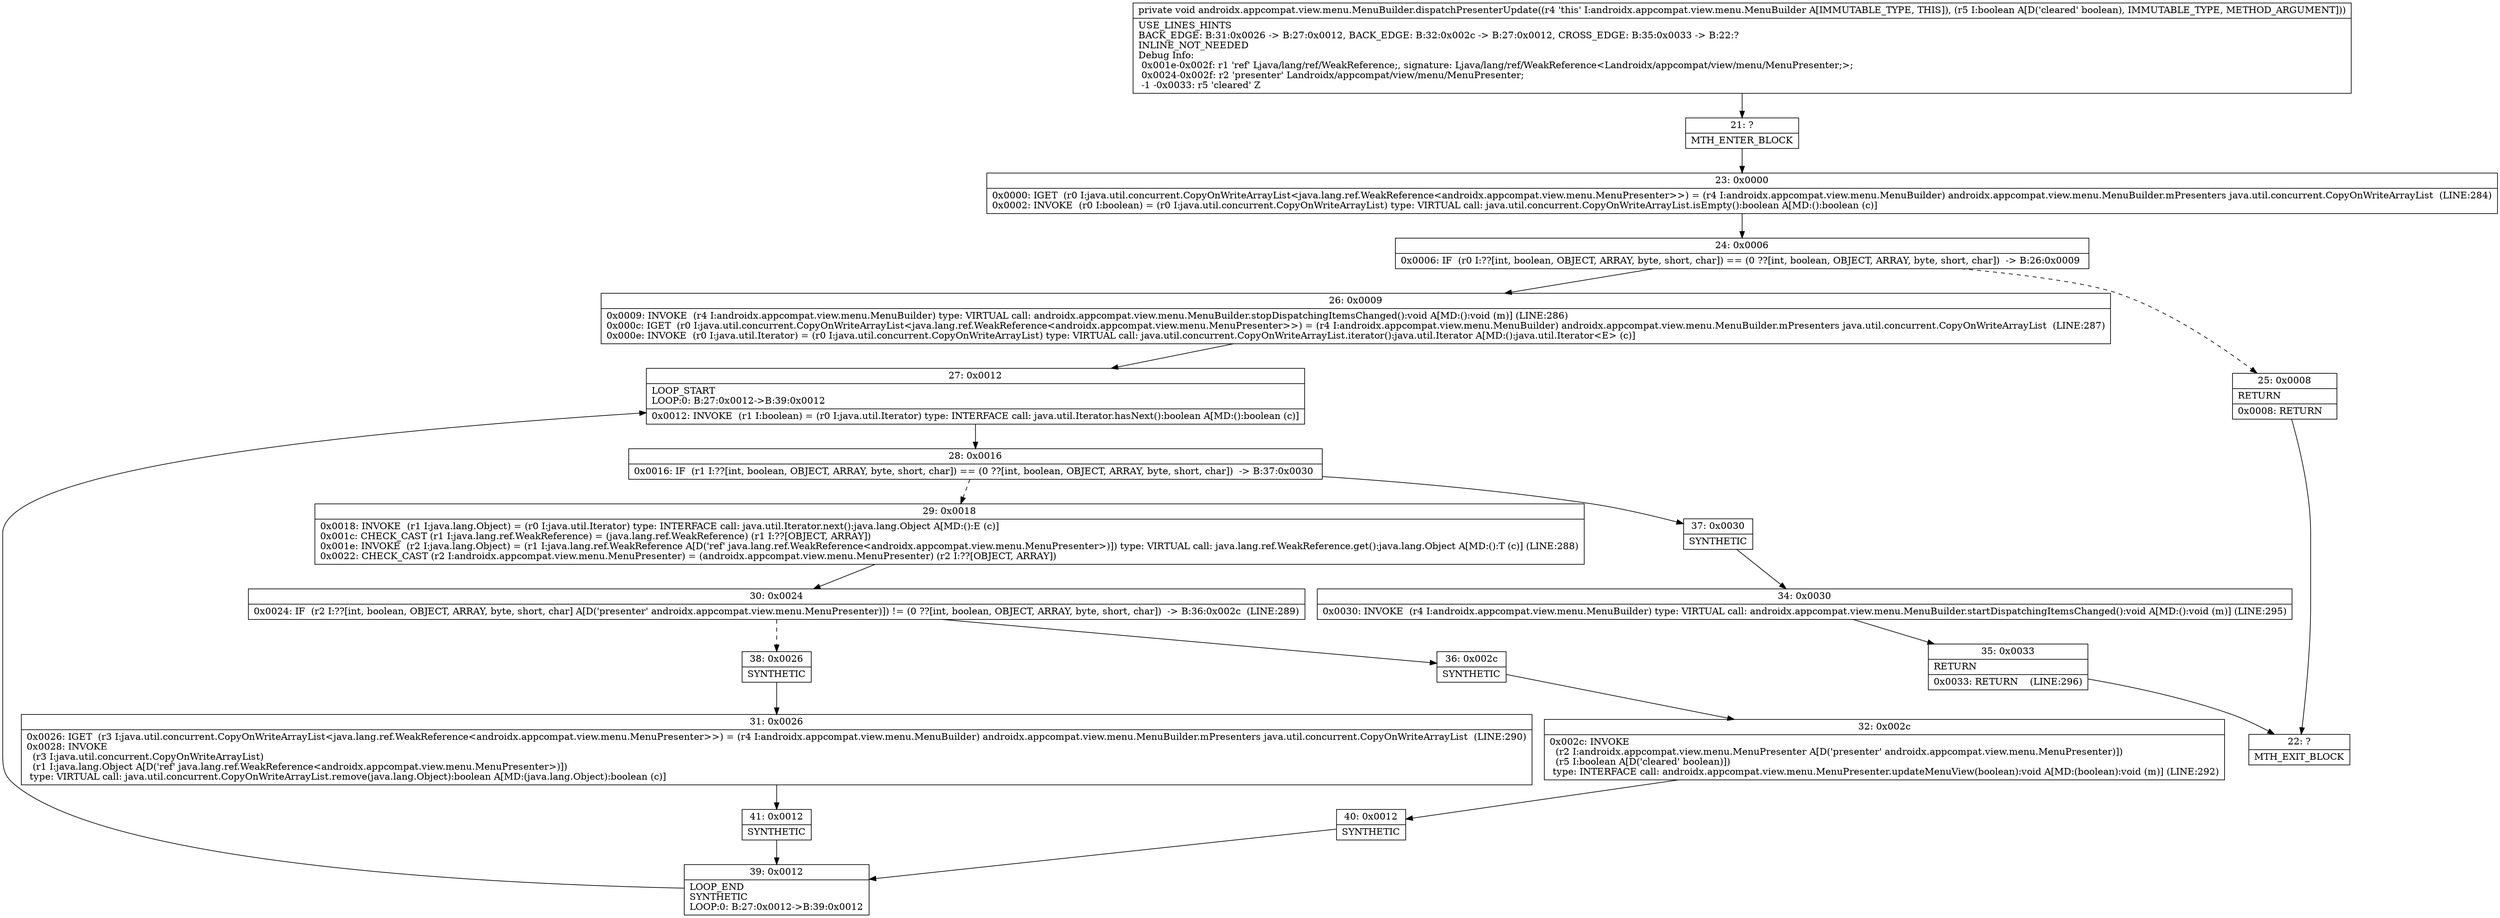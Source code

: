 digraph "CFG forandroidx.appcompat.view.menu.MenuBuilder.dispatchPresenterUpdate(Z)V" {
Node_21 [shape=record,label="{21\:\ ?|MTH_ENTER_BLOCK\l}"];
Node_23 [shape=record,label="{23\:\ 0x0000|0x0000: IGET  (r0 I:java.util.concurrent.CopyOnWriteArrayList\<java.lang.ref.WeakReference\<androidx.appcompat.view.menu.MenuPresenter\>\>) = (r4 I:androidx.appcompat.view.menu.MenuBuilder) androidx.appcompat.view.menu.MenuBuilder.mPresenters java.util.concurrent.CopyOnWriteArrayList  (LINE:284)\l0x0002: INVOKE  (r0 I:boolean) = (r0 I:java.util.concurrent.CopyOnWriteArrayList) type: VIRTUAL call: java.util.concurrent.CopyOnWriteArrayList.isEmpty():boolean A[MD:():boolean (c)]\l}"];
Node_24 [shape=record,label="{24\:\ 0x0006|0x0006: IF  (r0 I:??[int, boolean, OBJECT, ARRAY, byte, short, char]) == (0 ??[int, boolean, OBJECT, ARRAY, byte, short, char])  \-\> B:26:0x0009 \l}"];
Node_25 [shape=record,label="{25\:\ 0x0008|RETURN\l|0x0008: RETURN   \l}"];
Node_22 [shape=record,label="{22\:\ ?|MTH_EXIT_BLOCK\l}"];
Node_26 [shape=record,label="{26\:\ 0x0009|0x0009: INVOKE  (r4 I:androidx.appcompat.view.menu.MenuBuilder) type: VIRTUAL call: androidx.appcompat.view.menu.MenuBuilder.stopDispatchingItemsChanged():void A[MD:():void (m)] (LINE:286)\l0x000c: IGET  (r0 I:java.util.concurrent.CopyOnWriteArrayList\<java.lang.ref.WeakReference\<androidx.appcompat.view.menu.MenuPresenter\>\>) = (r4 I:androidx.appcompat.view.menu.MenuBuilder) androidx.appcompat.view.menu.MenuBuilder.mPresenters java.util.concurrent.CopyOnWriteArrayList  (LINE:287)\l0x000e: INVOKE  (r0 I:java.util.Iterator) = (r0 I:java.util.concurrent.CopyOnWriteArrayList) type: VIRTUAL call: java.util.concurrent.CopyOnWriteArrayList.iterator():java.util.Iterator A[MD:():java.util.Iterator\<E\> (c)]\l}"];
Node_27 [shape=record,label="{27\:\ 0x0012|LOOP_START\lLOOP:0: B:27:0x0012\-\>B:39:0x0012\l|0x0012: INVOKE  (r1 I:boolean) = (r0 I:java.util.Iterator) type: INTERFACE call: java.util.Iterator.hasNext():boolean A[MD:():boolean (c)]\l}"];
Node_28 [shape=record,label="{28\:\ 0x0016|0x0016: IF  (r1 I:??[int, boolean, OBJECT, ARRAY, byte, short, char]) == (0 ??[int, boolean, OBJECT, ARRAY, byte, short, char])  \-\> B:37:0x0030 \l}"];
Node_29 [shape=record,label="{29\:\ 0x0018|0x0018: INVOKE  (r1 I:java.lang.Object) = (r0 I:java.util.Iterator) type: INTERFACE call: java.util.Iterator.next():java.lang.Object A[MD:():E (c)]\l0x001c: CHECK_CAST (r1 I:java.lang.ref.WeakReference) = (java.lang.ref.WeakReference) (r1 I:??[OBJECT, ARRAY]) \l0x001e: INVOKE  (r2 I:java.lang.Object) = (r1 I:java.lang.ref.WeakReference A[D('ref' java.lang.ref.WeakReference\<androidx.appcompat.view.menu.MenuPresenter\>)]) type: VIRTUAL call: java.lang.ref.WeakReference.get():java.lang.Object A[MD:():T (c)] (LINE:288)\l0x0022: CHECK_CAST (r2 I:androidx.appcompat.view.menu.MenuPresenter) = (androidx.appcompat.view.menu.MenuPresenter) (r2 I:??[OBJECT, ARRAY]) \l}"];
Node_30 [shape=record,label="{30\:\ 0x0024|0x0024: IF  (r2 I:??[int, boolean, OBJECT, ARRAY, byte, short, char] A[D('presenter' androidx.appcompat.view.menu.MenuPresenter)]) != (0 ??[int, boolean, OBJECT, ARRAY, byte, short, char])  \-\> B:36:0x002c  (LINE:289)\l}"];
Node_36 [shape=record,label="{36\:\ 0x002c|SYNTHETIC\l}"];
Node_32 [shape=record,label="{32\:\ 0x002c|0x002c: INVOKE  \l  (r2 I:androidx.appcompat.view.menu.MenuPresenter A[D('presenter' androidx.appcompat.view.menu.MenuPresenter)])\l  (r5 I:boolean A[D('cleared' boolean)])\l type: INTERFACE call: androidx.appcompat.view.menu.MenuPresenter.updateMenuView(boolean):void A[MD:(boolean):void (m)] (LINE:292)\l}"];
Node_40 [shape=record,label="{40\:\ 0x0012|SYNTHETIC\l}"];
Node_39 [shape=record,label="{39\:\ 0x0012|LOOP_END\lSYNTHETIC\lLOOP:0: B:27:0x0012\-\>B:39:0x0012\l}"];
Node_38 [shape=record,label="{38\:\ 0x0026|SYNTHETIC\l}"];
Node_31 [shape=record,label="{31\:\ 0x0026|0x0026: IGET  (r3 I:java.util.concurrent.CopyOnWriteArrayList\<java.lang.ref.WeakReference\<androidx.appcompat.view.menu.MenuPresenter\>\>) = (r4 I:androidx.appcompat.view.menu.MenuBuilder) androidx.appcompat.view.menu.MenuBuilder.mPresenters java.util.concurrent.CopyOnWriteArrayList  (LINE:290)\l0x0028: INVOKE  \l  (r3 I:java.util.concurrent.CopyOnWriteArrayList)\l  (r1 I:java.lang.Object A[D('ref' java.lang.ref.WeakReference\<androidx.appcompat.view.menu.MenuPresenter\>)])\l type: VIRTUAL call: java.util.concurrent.CopyOnWriteArrayList.remove(java.lang.Object):boolean A[MD:(java.lang.Object):boolean (c)]\l}"];
Node_41 [shape=record,label="{41\:\ 0x0012|SYNTHETIC\l}"];
Node_37 [shape=record,label="{37\:\ 0x0030|SYNTHETIC\l}"];
Node_34 [shape=record,label="{34\:\ 0x0030|0x0030: INVOKE  (r4 I:androidx.appcompat.view.menu.MenuBuilder) type: VIRTUAL call: androidx.appcompat.view.menu.MenuBuilder.startDispatchingItemsChanged():void A[MD:():void (m)] (LINE:295)\l}"];
Node_35 [shape=record,label="{35\:\ 0x0033|RETURN\l|0x0033: RETURN    (LINE:296)\l}"];
MethodNode[shape=record,label="{private void androidx.appcompat.view.menu.MenuBuilder.dispatchPresenterUpdate((r4 'this' I:androidx.appcompat.view.menu.MenuBuilder A[IMMUTABLE_TYPE, THIS]), (r5 I:boolean A[D('cleared' boolean), IMMUTABLE_TYPE, METHOD_ARGUMENT]))  | USE_LINES_HINTS\lBACK_EDGE: B:31:0x0026 \-\> B:27:0x0012, BACK_EDGE: B:32:0x002c \-\> B:27:0x0012, CROSS_EDGE: B:35:0x0033 \-\> B:22:?\lINLINE_NOT_NEEDED\lDebug Info:\l  0x001e\-0x002f: r1 'ref' Ljava\/lang\/ref\/WeakReference;, signature: Ljava\/lang\/ref\/WeakReference\<Landroidx\/appcompat\/view\/menu\/MenuPresenter;\>;\l  0x0024\-0x002f: r2 'presenter' Landroidx\/appcompat\/view\/menu\/MenuPresenter;\l  \-1 \-0x0033: r5 'cleared' Z\l}"];
MethodNode -> Node_21;Node_21 -> Node_23;
Node_23 -> Node_24;
Node_24 -> Node_25[style=dashed];
Node_24 -> Node_26;
Node_25 -> Node_22;
Node_26 -> Node_27;
Node_27 -> Node_28;
Node_28 -> Node_29[style=dashed];
Node_28 -> Node_37;
Node_29 -> Node_30;
Node_30 -> Node_36;
Node_30 -> Node_38[style=dashed];
Node_36 -> Node_32;
Node_32 -> Node_40;
Node_40 -> Node_39;
Node_39 -> Node_27;
Node_38 -> Node_31;
Node_31 -> Node_41;
Node_41 -> Node_39;
Node_37 -> Node_34;
Node_34 -> Node_35;
Node_35 -> Node_22;
}

